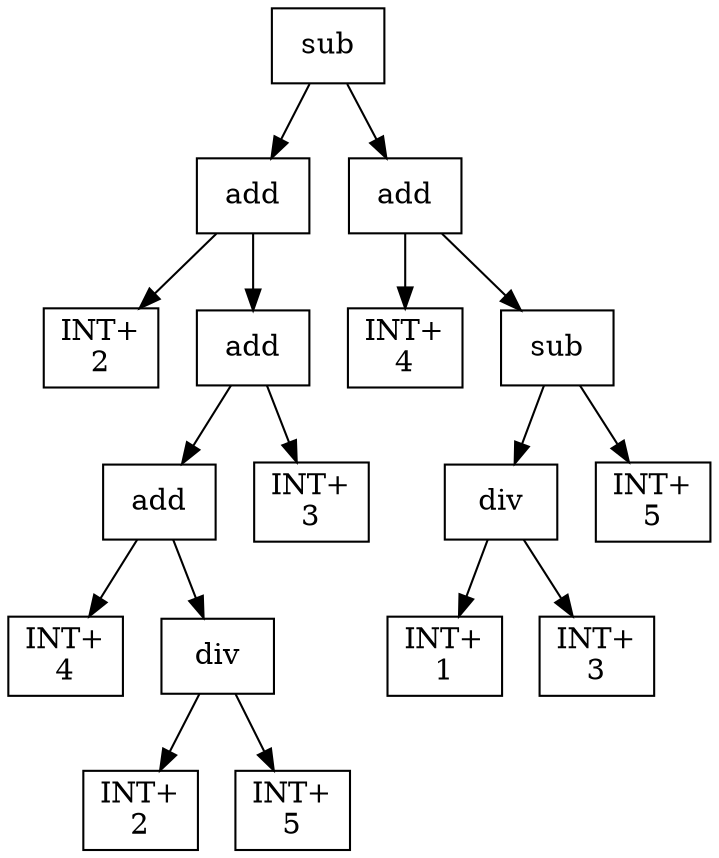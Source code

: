 digraph expr {
  node [shape=box];
  n1 [label="sub"];
  n2 [label="add"];
  n3 [label="INT+\n2"];
  n4 [label="add"];
  n5 [label="add"];
  n6 [label="INT+\n4"];
  n7 [label="div"];
  n8 [label="INT+\n2"];
  n9 [label="INT+\n5"];
  n7 -> n8;
  n7 -> n9;
  n5 -> n6;
  n5 -> n7;
  n10 [label="INT+\n3"];
  n4 -> n5;
  n4 -> n10;
  n2 -> n3;
  n2 -> n4;
  n11 [label="add"];
  n12 [label="INT+\n4"];
  n13 [label="sub"];
  n14 [label="div"];
  n15 [label="INT+\n1"];
  n16 [label="INT+\n3"];
  n14 -> n15;
  n14 -> n16;
  n17 [label="INT+\n5"];
  n13 -> n14;
  n13 -> n17;
  n11 -> n12;
  n11 -> n13;
  n1 -> n2;
  n1 -> n11;
}